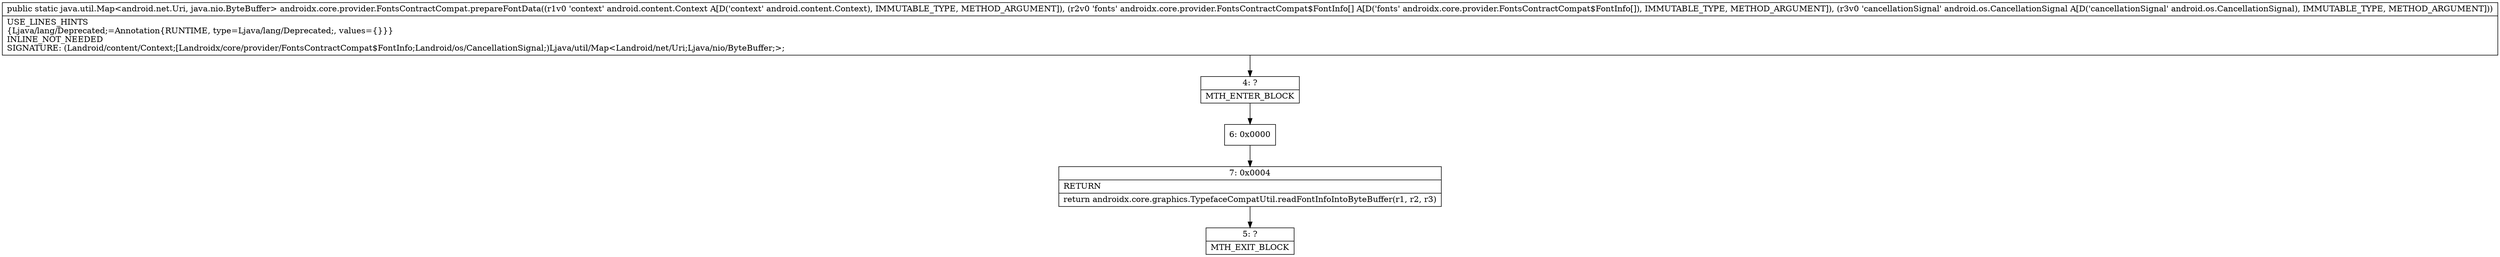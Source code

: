 digraph "CFG forandroidx.core.provider.FontsContractCompat.prepareFontData(Landroid\/content\/Context;[Landroidx\/core\/provider\/FontsContractCompat$FontInfo;Landroid\/os\/CancellationSignal;)Ljava\/util\/Map;" {
Node_4 [shape=record,label="{4\:\ ?|MTH_ENTER_BLOCK\l}"];
Node_6 [shape=record,label="{6\:\ 0x0000}"];
Node_7 [shape=record,label="{7\:\ 0x0004|RETURN\l|return androidx.core.graphics.TypefaceCompatUtil.readFontInfoIntoByteBuffer(r1, r2, r3)\l}"];
Node_5 [shape=record,label="{5\:\ ?|MTH_EXIT_BLOCK\l}"];
MethodNode[shape=record,label="{public static java.util.Map\<android.net.Uri, java.nio.ByteBuffer\> androidx.core.provider.FontsContractCompat.prepareFontData((r1v0 'context' android.content.Context A[D('context' android.content.Context), IMMUTABLE_TYPE, METHOD_ARGUMENT]), (r2v0 'fonts' androidx.core.provider.FontsContractCompat$FontInfo[] A[D('fonts' androidx.core.provider.FontsContractCompat$FontInfo[]), IMMUTABLE_TYPE, METHOD_ARGUMENT]), (r3v0 'cancellationSignal' android.os.CancellationSignal A[D('cancellationSignal' android.os.CancellationSignal), IMMUTABLE_TYPE, METHOD_ARGUMENT]))  | USE_LINES_HINTS\l\{Ljava\/lang\/Deprecated;=Annotation\{RUNTIME, type=Ljava\/lang\/Deprecated;, values=\{\}\}\}\lINLINE_NOT_NEEDED\lSIGNATURE: (Landroid\/content\/Context;[Landroidx\/core\/provider\/FontsContractCompat$FontInfo;Landroid\/os\/CancellationSignal;)Ljava\/util\/Map\<Landroid\/net\/Uri;Ljava\/nio\/ByteBuffer;\>;\l}"];
MethodNode -> Node_4;Node_4 -> Node_6;
Node_6 -> Node_7;
Node_7 -> Node_5;
}

